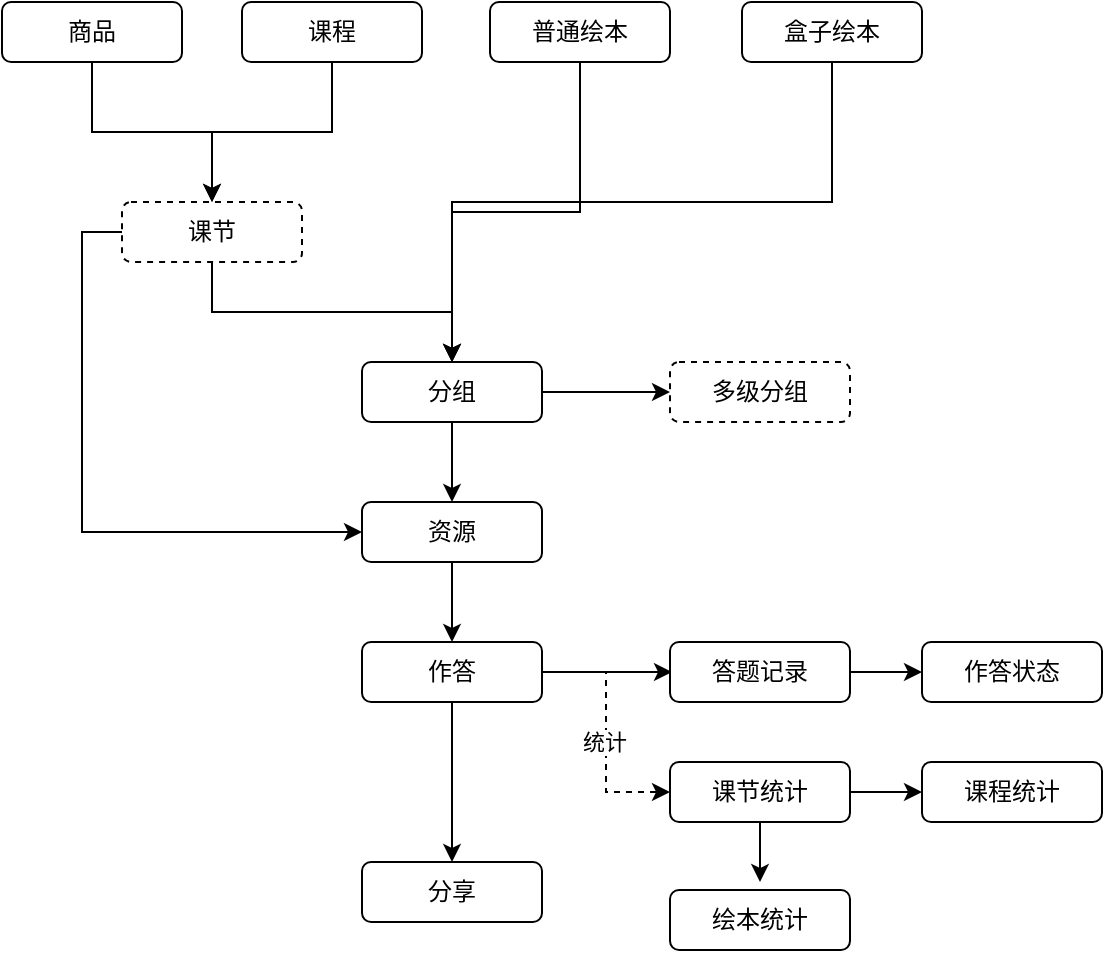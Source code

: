 <mxfile version="27.1.5">
  <diagram name="第 1 页" id="vCstujBlFwDj5-IRAXL8">
    <mxGraphModel dx="838" dy="664" grid="1" gridSize="10" guides="1" tooltips="1" connect="1" arrows="1" fold="1" page="1" pageScale="1" pageWidth="827" pageHeight="1169" math="0" shadow="0">
      <root>
        <mxCell id="0" />
        <mxCell id="1" parent="0" />
        <mxCell id="kBfozF5rs_TPLlJqGUb--8" style="edgeStyle=orthogonalEdgeStyle;rounded=0;orthogonalLoop=1;jettySize=auto;html=1;" parent="1" source="kBfozF5rs_TPLlJqGUb--1" target="kBfozF5rs_TPLlJqGUb--5" edge="1">
          <mxGeometry relative="1" as="geometry" />
        </mxCell>
        <mxCell id="kBfozF5rs_TPLlJqGUb--1" value="商品" style="rounded=1;whiteSpace=wrap;html=1;" parent="1" vertex="1">
          <mxGeometry x="80" y="110" width="90" height="30" as="geometry" />
        </mxCell>
        <mxCell id="kBfozF5rs_TPLlJqGUb--9" style="edgeStyle=orthogonalEdgeStyle;rounded=0;orthogonalLoop=1;jettySize=auto;html=1;entryX=0.5;entryY=0;entryDx=0;entryDy=0;" parent="1" source="kBfozF5rs_TPLlJqGUb--2" target="kBfozF5rs_TPLlJqGUb--5" edge="1">
          <mxGeometry relative="1" as="geometry" />
        </mxCell>
        <mxCell id="kBfozF5rs_TPLlJqGUb--2" value="课程" style="rounded=1;whiteSpace=wrap;html=1;" parent="1" vertex="1">
          <mxGeometry x="200" y="110" width="90" height="30" as="geometry" />
        </mxCell>
        <mxCell id="kBfozF5rs_TPLlJqGUb--12" style="edgeStyle=orthogonalEdgeStyle;rounded=0;orthogonalLoop=1;jettySize=auto;html=1;entryX=0.5;entryY=0;entryDx=0;entryDy=0;" parent="1" source="kBfozF5rs_TPLlJqGUb--3" target="kBfozF5rs_TPLlJqGUb--10" edge="1">
          <mxGeometry relative="1" as="geometry" />
        </mxCell>
        <mxCell id="kBfozF5rs_TPLlJqGUb--3" value="普通绘本" style="rounded=1;whiteSpace=wrap;html=1;strokeColor=light-dark(#000000,#9999FF);" parent="1" vertex="1">
          <mxGeometry x="324" y="110" width="90" height="30" as="geometry" />
        </mxCell>
        <mxCell id="kBfozF5rs_TPLlJqGUb--13" style="edgeStyle=orthogonalEdgeStyle;rounded=0;orthogonalLoop=1;jettySize=auto;html=1;entryX=0.5;entryY=0;entryDx=0;entryDy=0;" parent="1" source="kBfozF5rs_TPLlJqGUb--4" target="kBfozF5rs_TPLlJqGUb--10" edge="1">
          <mxGeometry relative="1" as="geometry">
            <Array as="points">
              <mxPoint x="495" y="210" />
              <mxPoint x="305" y="210" />
            </Array>
          </mxGeometry>
        </mxCell>
        <mxCell id="kBfozF5rs_TPLlJqGUb--4" value="盒子绘本" style="rounded=1;whiteSpace=wrap;html=1;strokeColor=light-dark(#000000,#9999FF);" parent="1" vertex="1">
          <mxGeometry x="450" y="110" width="90" height="30" as="geometry" />
        </mxCell>
        <mxCell id="kBfozF5rs_TPLlJqGUb--11" style="edgeStyle=orthogonalEdgeStyle;rounded=0;orthogonalLoop=1;jettySize=auto;html=1;entryX=0.5;entryY=0;entryDx=0;entryDy=0;exitX=0.5;exitY=1;exitDx=0;exitDy=0;" parent="1" source="kBfozF5rs_TPLlJqGUb--5" target="kBfozF5rs_TPLlJqGUb--10" edge="1">
          <mxGeometry relative="1" as="geometry" />
        </mxCell>
        <mxCell id="3AZ2bk7lzvWiGE3icyXY-1" style="edgeStyle=orthogonalEdgeStyle;rounded=0;orthogonalLoop=1;jettySize=auto;html=1;entryX=0;entryY=0.5;entryDx=0;entryDy=0;exitX=0;exitY=0.5;exitDx=0;exitDy=0;" edge="1" parent="1" source="kBfozF5rs_TPLlJqGUb--5" target="kBfozF5rs_TPLlJqGUb--14">
          <mxGeometry relative="1" as="geometry" />
        </mxCell>
        <mxCell id="kBfozF5rs_TPLlJqGUb--5" value="课节" style="rounded=1;whiteSpace=wrap;html=1;dashed=1;strokeColor=light-dark(#000000,#66CC00);" parent="1" vertex="1">
          <mxGeometry x="140" y="210" width="90" height="30" as="geometry" />
        </mxCell>
        <mxCell id="kBfozF5rs_TPLlJqGUb--16" style="edgeStyle=orthogonalEdgeStyle;rounded=0;orthogonalLoop=1;jettySize=auto;html=1;" parent="1" source="kBfozF5rs_TPLlJqGUb--10" target="kBfozF5rs_TPLlJqGUb--14" edge="1">
          <mxGeometry relative="1" as="geometry" />
        </mxCell>
        <mxCell id="3AZ2bk7lzvWiGE3icyXY-8" style="edgeStyle=orthogonalEdgeStyle;rounded=0;orthogonalLoop=1;jettySize=auto;html=1;entryX=0;entryY=0.5;entryDx=0;entryDy=0;" edge="1" parent="1" source="kBfozF5rs_TPLlJqGUb--10" target="3AZ2bk7lzvWiGE3icyXY-7">
          <mxGeometry relative="1" as="geometry" />
        </mxCell>
        <mxCell id="kBfozF5rs_TPLlJqGUb--10" value="分组" style="rounded=1;whiteSpace=wrap;html=1;" parent="1" vertex="1">
          <mxGeometry x="260" y="290" width="90" height="30" as="geometry" />
        </mxCell>
        <mxCell id="kBfozF5rs_TPLlJqGUb--17" style="edgeStyle=orthogonalEdgeStyle;rounded=0;orthogonalLoop=1;jettySize=auto;html=1;entryX=0.5;entryY=0;entryDx=0;entryDy=0;" parent="1" source="kBfozF5rs_TPLlJqGUb--14" target="kBfozF5rs_TPLlJqGUb--15" edge="1">
          <mxGeometry relative="1" as="geometry" />
        </mxCell>
        <mxCell id="kBfozF5rs_TPLlJqGUb--14" value="资源" style="rounded=1;whiteSpace=wrap;html=1;" parent="1" vertex="1">
          <mxGeometry x="260" y="360" width="90" height="30" as="geometry" />
        </mxCell>
        <mxCell id="3AZ2bk7lzvWiGE3icyXY-3" style="edgeStyle=orthogonalEdgeStyle;rounded=0;orthogonalLoop=1;jettySize=auto;html=1;entryX=0.5;entryY=0;entryDx=0;entryDy=0;" edge="1" parent="1" source="kBfozF5rs_TPLlJqGUb--15" target="3AZ2bk7lzvWiGE3icyXY-2">
          <mxGeometry relative="1" as="geometry" />
        </mxCell>
        <mxCell id="3AZ2bk7lzvWiGE3icyXY-5" value="" style="edgeStyle=orthogonalEdgeStyle;rounded=0;orthogonalLoop=1;jettySize=auto;html=1;" edge="1" parent="1" source="kBfozF5rs_TPLlJqGUb--15">
          <mxGeometry relative="1" as="geometry">
            <mxPoint x="415.0" y="445" as="targetPoint" />
          </mxGeometry>
        </mxCell>
        <mxCell id="3AZ2bk7lzvWiGE3icyXY-13" style="edgeStyle=orthogonalEdgeStyle;rounded=0;orthogonalLoop=1;jettySize=auto;html=1;entryX=0;entryY=0.5;entryDx=0;entryDy=0;dashed=1;" edge="1" parent="1" source="kBfozF5rs_TPLlJqGUb--15" target="3AZ2bk7lzvWiGE3icyXY-10">
          <mxGeometry relative="1" as="geometry" />
        </mxCell>
        <mxCell id="3AZ2bk7lzvWiGE3icyXY-15" value="统计" style="edgeLabel;html=1;align=center;verticalAlign=middle;resizable=0;points=[];" vertex="1" connectable="0" parent="3AZ2bk7lzvWiGE3icyXY-13">
          <mxGeometry x="0.083" y="-1" relative="1" as="geometry">
            <mxPoint as="offset" />
          </mxGeometry>
        </mxCell>
        <mxCell id="kBfozF5rs_TPLlJqGUb--15" value="作答" style="rounded=1;whiteSpace=wrap;html=1;" parent="1" vertex="1">
          <mxGeometry x="260" y="430" width="90" height="30" as="geometry" />
        </mxCell>
        <mxCell id="3AZ2bk7lzvWiGE3icyXY-2" value="分享" style="rounded=1;whiteSpace=wrap;html=1;" vertex="1" parent="1">
          <mxGeometry x="260" y="540" width="90" height="30" as="geometry" />
        </mxCell>
        <mxCell id="3AZ2bk7lzvWiGE3icyXY-11" style="edgeStyle=orthogonalEdgeStyle;rounded=0;orthogonalLoop=1;jettySize=auto;html=1;" edge="1" parent="1" source="3AZ2bk7lzvWiGE3icyXY-6" target="3AZ2bk7lzvWiGE3icyXY-9">
          <mxGeometry relative="1" as="geometry" />
        </mxCell>
        <mxCell id="3AZ2bk7lzvWiGE3icyXY-6" value="答题记录" style="rounded=1;whiteSpace=wrap;html=1;" vertex="1" parent="1">
          <mxGeometry x="414" y="430" width="90" height="30" as="geometry" />
        </mxCell>
        <mxCell id="3AZ2bk7lzvWiGE3icyXY-7" value="多级分组" style="rounded=1;whiteSpace=wrap;html=1;dashed=1;" vertex="1" parent="1">
          <mxGeometry x="414" y="290" width="90" height="30" as="geometry" />
        </mxCell>
        <mxCell id="3AZ2bk7lzvWiGE3icyXY-9" value="作答状态" style="rounded=1;whiteSpace=wrap;html=1;" vertex="1" parent="1">
          <mxGeometry x="540" y="430" width="90" height="30" as="geometry" />
        </mxCell>
        <mxCell id="3AZ2bk7lzvWiGE3icyXY-14" style="edgeStyle=orthogonalEdgeStyle;rounded=0;orthogonalLoop=1;jettySize=auto;html=1;entryX=0;entryY=0.5;entryDx=0;entryDy=0;" edge="1" parent="1" source="3AZ2bk7lzvWiGE3icyXY-10" target="3AZ2bk7lzvWiGE3icyXY-12">
          <mxGeometry relative="1" as="geometry" />
        </mxCell>
        <mxCell id="3AZ2bk7lzvWiGE3icyXY-17" style="edgeStyle=orthogonalEdgeStyle;rounded=0;orthogonalLoop=1;jettySize=auto;html=1;" edge="1" parent="1" source="3AZ2bk7lzvWiGE3icyXY-10">
          <mxGeometry relative="1" as="geometry">
            <mxPoint x="459" y="550" as="targetPoint" />
          </mxGeometry>
        </mxCell>
        <mxCell id="3AZ2bk7lzvWiGE3icyXY-10" value="课节统计" style="rounded=1;whiteSpace=wrap;html=1;strokeColor=light-dark(#000000,#009900);" vertex="1" parent="1">
          <mxGeometry x="414" y="490" width="90" height="30" as="geometry" />
        </mxCell>
        <mxCell id="3AZ2bk7lzvWiGE3icyXY-12" value="课程统计" style="rounded=1;whiteSpace=wrap;html=1;" vertex="1" parent="1">
          <mxGeometry x="540" y="490" width="90" height="30" as="geometry" />
        </mxCell>
        <mxCell id="3AZ2bk7lzvWiGE3icyXY-16" value="绘本统计" style="rounded=1;whiteSpace=wrap;html=1;strokeColor=light-dark(#000000,#9999FF);" vertex="1" parent="1">
          <mxGeometry x="414" y="554" width="90" height="30" as="geometry" />
        </mxCell>
      </root>
    </mxGraphModel>
  </diagram>
</mxfile>
